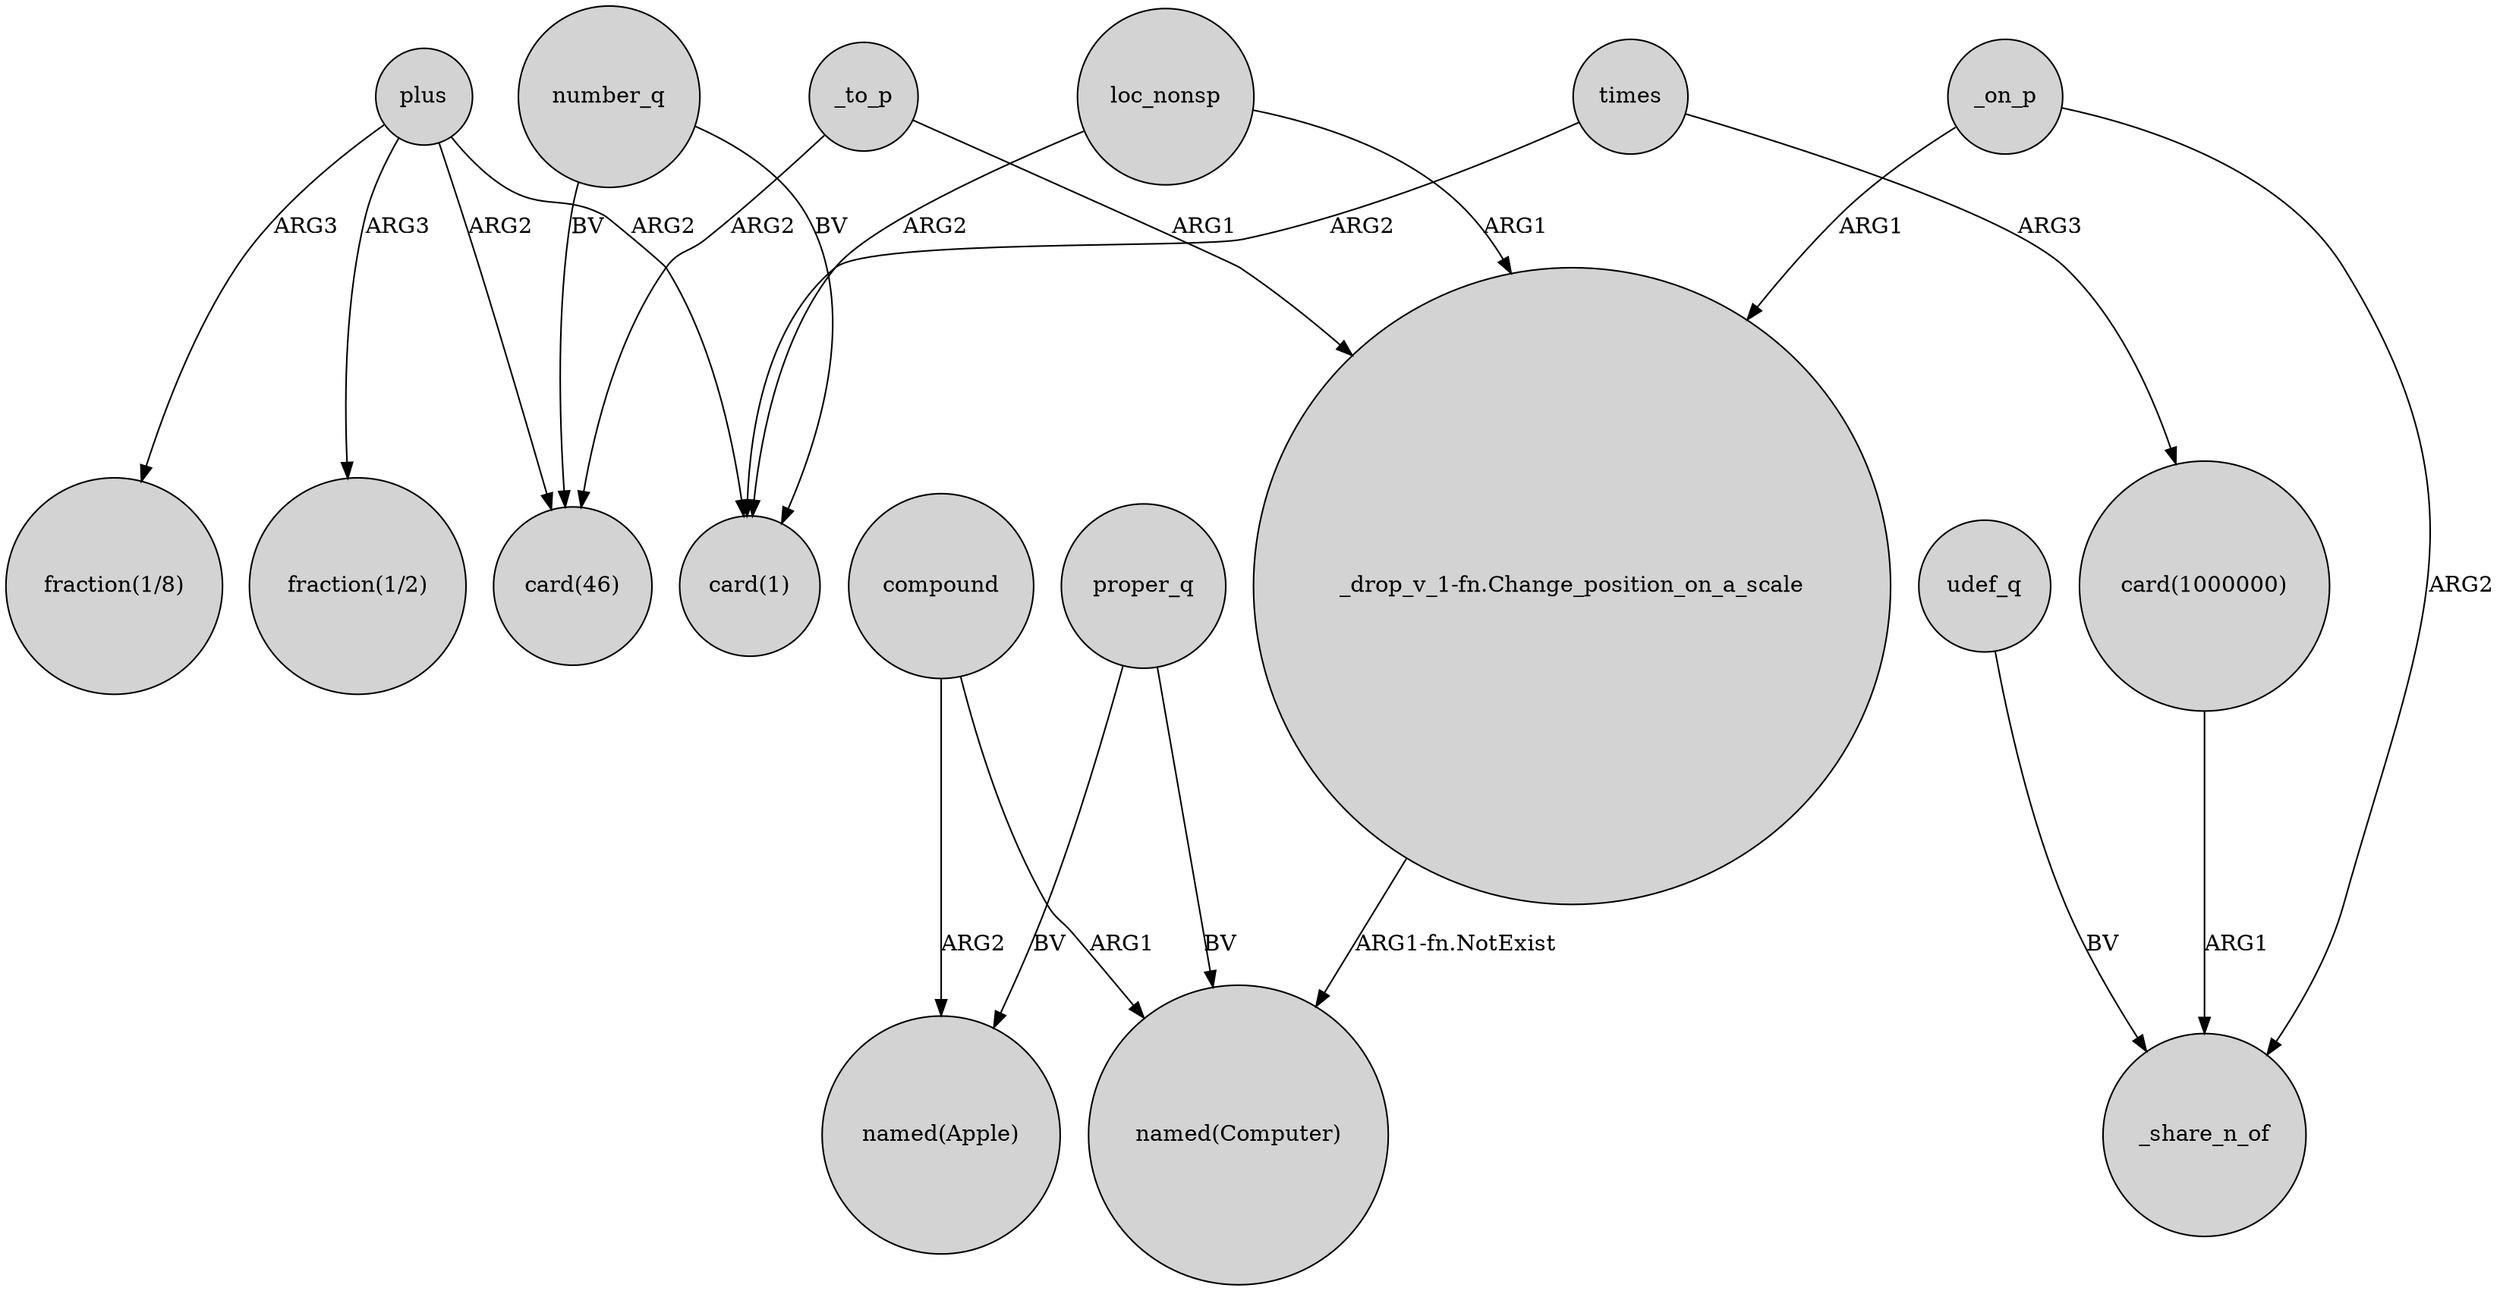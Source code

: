 digraph {
	node [shape=circle style=filled]
	plus -> "card(1)" [label=ARG2]
	_on_p -> _share_n_of [label=ARG2]
	loc_nonsp -> "card(1)" [label=ARG2]
	number_q -> "card(46)" [label=BV]
	proper_q -> "named(Apple)" [label=BV]
	_on_p -> "_drop_v_1-fn.Change_position_on_a_scale" [label=ARG1]
	loc_nonsp -> "_drop_v_1-fn.Change_position_on_a_scale" [label=ARG1]
	compound -> "named(Computer)" [label=ARG1]
	_to_p -> "card(46)" [label=ARG2]
	"_drop_v_1-fn.Change_position_on_a_scale" -> "named(Computer)" [label="ARG1-fn.NotExist"]
	times -> "card(1)" [label=ARG2]
	plus -> "fraction(1/8)" [label=ARG3]
	_to_p -> "_drop_v_1-fn.Change_position_on_a_scale" [label=ARG1]
	times -> "card(1000000)" [label=ARG3]
	udef_q -> _share_n_of [label=BV]
	"card(1000000)" -> _share_n_of [label=ARG1]
	number_q -> "card(1)" [label=BV]
	proper_q -> "named(Computer)" [label=BV]
	plus -> "fraction(1/2)" [label=ARG3]
	compound -> "named(Apple)" [label=ARG2]
	plus -> "card(46)" [label=ARG2]
}
